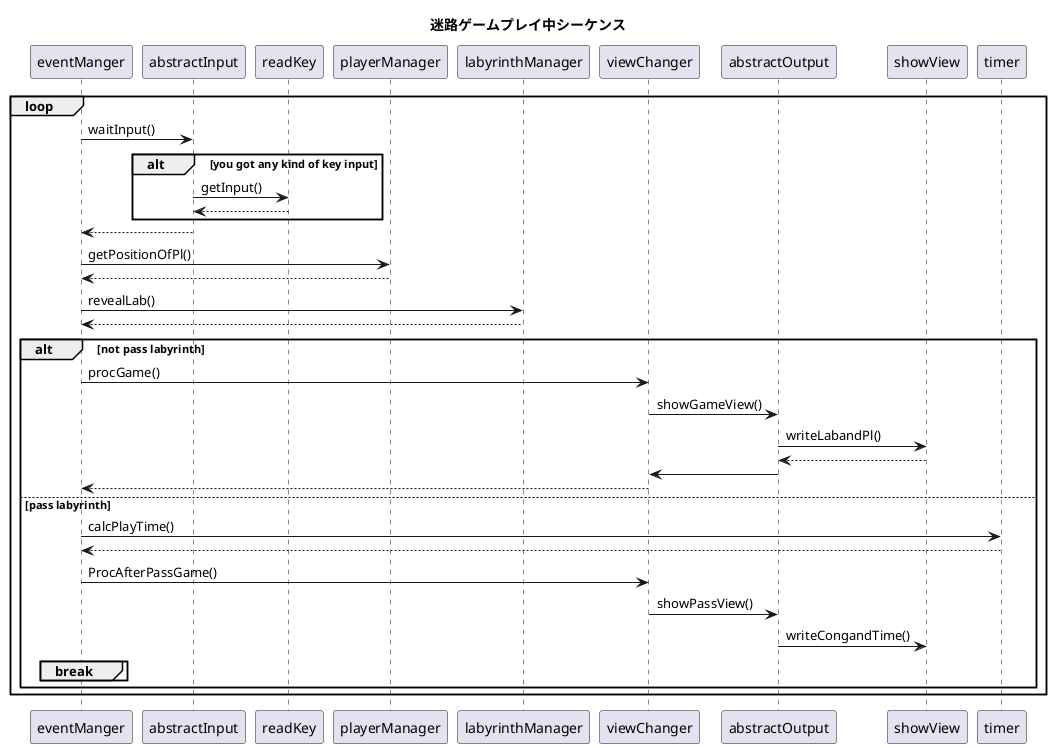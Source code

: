 @startuml

title 迷路ゲームプレイ中シーケンス

loop
    eventManger -> abstractInput : waitInput()
    alt you got any kind of key input
        abstractInput -> readKey : getInput()
        readKey --> abstractInput
    end
    abstractInput --> eventManger

    eventManger -> playerManager : getPositionOfPl()
    playerManager --> eventManger

    eventManger -> labyrinthManager : revealLab()
    labyrinthManager --> eventManger

    alt not pass labyrinth
        eventManger -> viewChanger : procGame()
            viewChanger -> abstractOutput : showGameView()
                abstractOutput -> showView : writeLabandPl()
                showView --> abstractOutput
            abstractOutput -> viewChanger
        viewChanger --> eventManger
    else pass labyrinth
        eventManger -> timer : calcPlayTime()
        timer --> eventManger 
        eventManger -> viewChanger : ProcAfterPassGame()
            viewChanger -> abstractOutput : showPassView()
                abstractOutput -> showView : writeCongandTime()
        break
        end
    end
end

@enduml